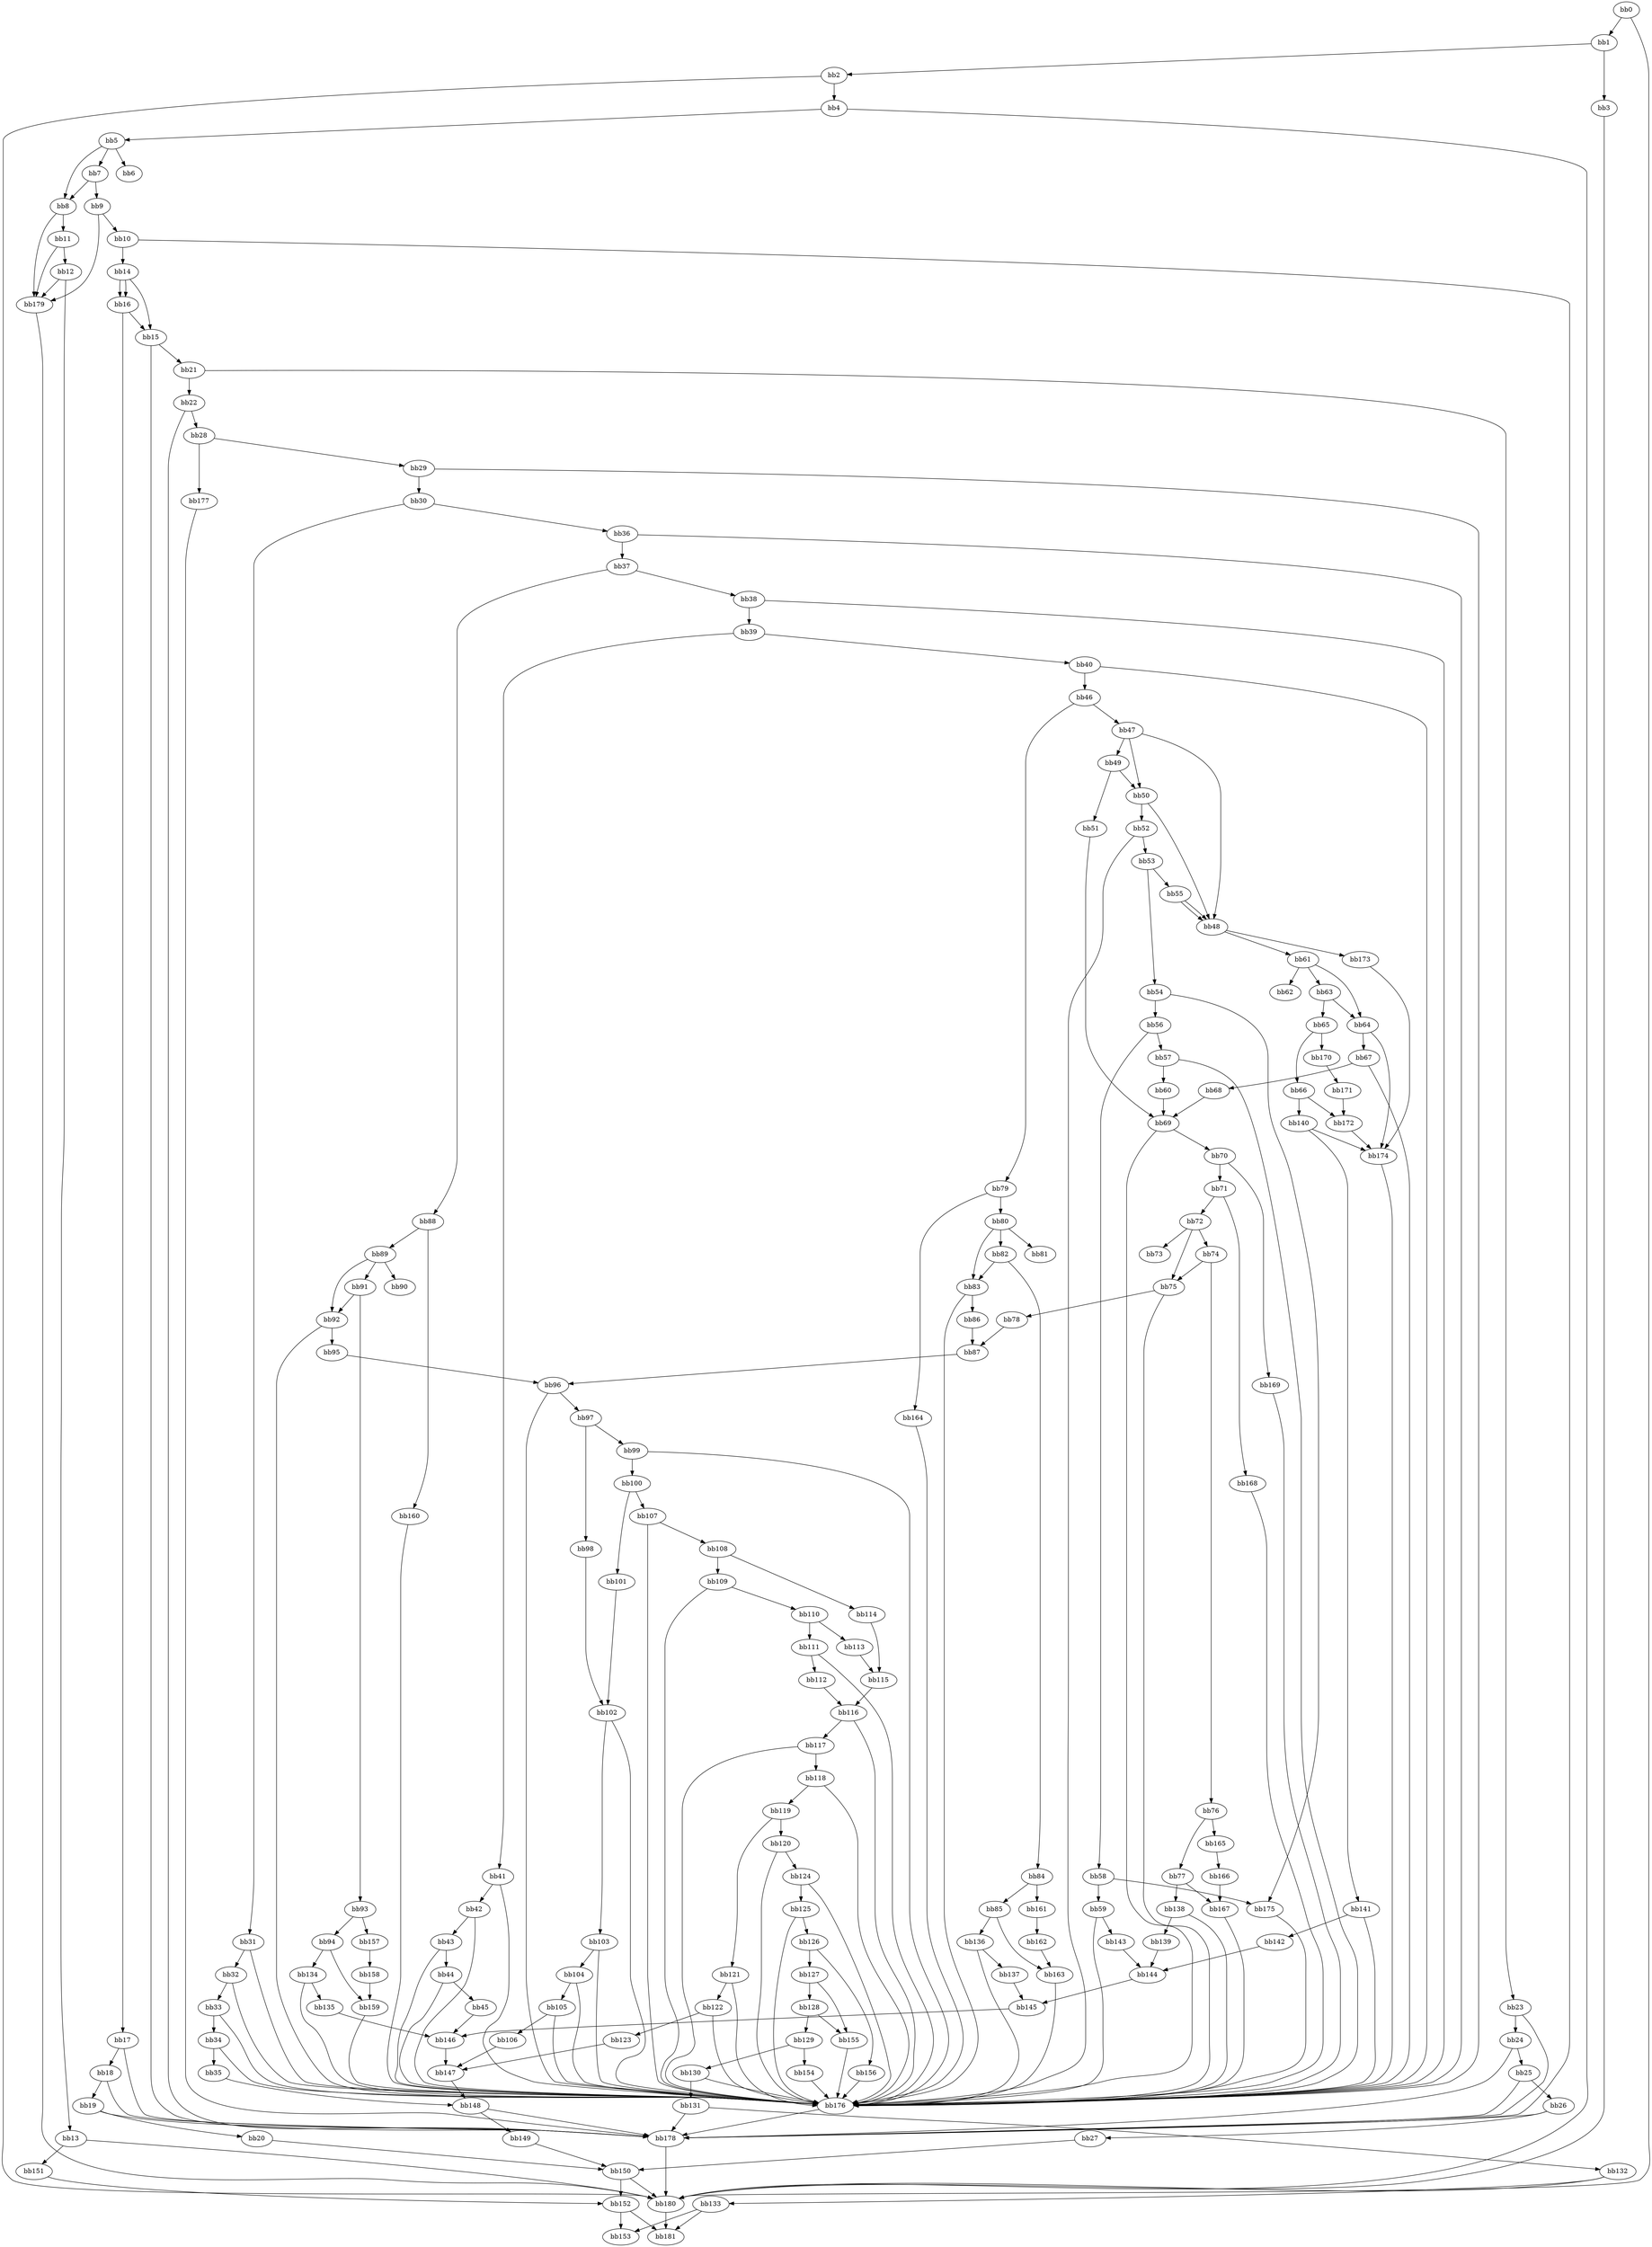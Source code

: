 digraph {
    0 [ label = "bb0\l" ]
    1 [ label = "bb1\l" ]
    2 [ label = "bb2\l" ]
    3 [ label = "bb3\l" ]
    4 [ label = "bb4\l" ]
    5 [ label = "bb5\l" ]
    6 [ label = "bb6\l" ]
    7 [ label = "bb7\l" ]
    8 [ label = "bb8\l" ]
    9 [ label = "bb9\l" ]
    10 [ label = "bb10\l" ]
    11 [ label = "bb11\l" ]
    12 [ label = "bb12\l" ]
    13 [ label = "bb13\l" ]
    14 [ label = "bb14\l" ]
    15 [ label = "bb15\l" ]
    16 [ label = "bb16\l" ]
    17 [ label = "bb17\l" ]
    18 [ label = "bb18\l" ]
    19 [ label = "bb19\l" ]
    20 [ label = "bb20\l" ]
    21 [ label = "bb21\l" ]
    22 [ label = "bb22\l" ]
    23 [ label = "bb23\l" ]
    24 [ label = "bb24\l" ]
    25 [ label = "bb25\l" ]
    26 [ label = "bb26\l" ]
    27 [ label = "bb27\l" ]
    28 [ label = "bb28\l" ]
    29 [ label = "bb29\l" ]
    30 [ label = "bb30\l" ]
    31 [ label = "bb31\l" ]
    32 [ label = "bb32\l" ]
    33 [ label = "bb33\l" ]
    34 [ label = "bb34\l" ]
    35 [ label = "bb35\l" ]
    36 [ label = "bb36\l" ]
    37 [ label = "bb37\l" ]
    38 [ label = "bb38\l" ]
    39 [ label = "bb39\l" ]
    40 [ label = "bb40\l" ]
    41 [ label = "bb41\l" ]
    42 [ label = "bb42\l" ]
    43 [ label = "bb43\l" ]
    44 [ label = "bb44\l" ]
    45 [ label = "bb45\l" ]
    46 [ label = "bb46\l" ]
    47 [ label = "bb47\l" ]
    48 [ label = "bb48\l" ]
    49 [ label = "bb49\l" ]
    50 [ label = "bb50\l" ]
    51 [ label = "bb51\l" ]
    52 [ label = "bb52\l" ]
    53 [ label = "bb53\l" ]
    54 [ label = "bb54\l" ]
    55 [ label = "bb55\l" ]
    56 [ label = "bb56\l" ]
    57 [ label = "bb57\l" ]
    58 [ label = "bb58\l" ]
    59 [ label = "bb59\l" ]
    60 [ label = "bb60\l" ]
    61 [ label = "bb61\l" ]
    62 [ label = "bb62\l" ]
    63 [ label = "bb63\l" ]
    64 [ label = "bb64\l" ]
    65 [ label = "bb65\l" ]
    66 [ label = "bb66\l" ]
    67 [ label = "bb67\l" ]
    68 [ label = "bb68\l" ]
    69 [ label = "bb69\l" ]
    70 [ label = "bb70\l" ]
    71 [ label = "bb71\l" ]
    72 [ label = "bb72\l" ]
    73 [ label = "bb73\l" ]
    74 [ label = "bb74\l" ]
    75 [ label = "bb75\l" ]
    76 [ label = "bb76\l" ]
    77 [ label = "bb77\l" ]
    78 [ label = "bb78\l" ]
    79 [ label = "bb79\l" ]
    80 [ label = "bb80\l" ]
    81 [ label = "bb81\l" ]
    82 [ label = "bb82\l" ]
    83 [ label = "bb83\l" ]
    84 [ label = "bb84\l" ]
    85 [ label = "bb85\l" ]
    86 [ label = "bb86\l" ]
    87 [ label = "bb87\l" ]
    88 [ label = "bb88\l" ]
    89 [ label = "bb89\l" ]
    90 [ label = "bb90\l" ]
    91 [ label = "bb91\l" ]
    92 [ label = "bb92\l" ]
    93 [ label = "bb93\l" ]
    94 [ label = "bb94\l" ]
    95 [ label = "bb95\l" ]
    96 [ label = "bb96\l" ]
    97 [ label = "bb97\l" ]
    98 [ label = "bb98\l" ]
    99 [ label = "bb99\l" ]
    100 [ label = "bb100\l" ]
    101 [ label = "bb101\l" ]
    102 [ label = "bb102\l" ]
    103 [ label = "bb103\l" ]
    104 [ label = "bb104\l" ]
    105 [ label = "bb105\l" ]
    106 [ label = "bb106\l" ]
    107 [ label = "bb107\l" ]
    108 [ label = "bb108\l" ]
    109 [ label = "bb109\l" ]
    110 [ label = "bb110\l" ]
    111 [ label = "bb111\l" ]
    112 [ label = "bb112\l" ]
    113 [ label = "bb113\l" ]
    114 [ label = "bb114\l" ]
    115 [ label = "bb115\l" ]
    116 [ label = "bb116\l" ]
    117 [ label = "bb117\l" ]
    118 [ label = "bb118\l" ]
    119 [ label = "bb119\l" ]
    120 [ label = "bb120\l" ]
    121 [ label = "bb121\l" ]
    122 [ label = "bb122\l" ]
    123 [ label = "bb123\l" ]
    124 [ label = "bb124\l" ]
    125 [ label = "bb125\l" ]
    126 [ label = "bb126\l" ]
    127 [ label = "bb127\l" ]
    128 [ label = "bb128\l" ]
    129 [ label = "bb129\l" ]
    130 [ label = "bb130\l" ]
    131 [ label = "bb131\l" ]
    132 [ label = "bb132\l" ]
    133 [ label = "bb133\l" ]
    134 [ label = "bb134\l" ]
    135 [ label = "bb135\l" ]
    136 [ label = "bb136\l" ]
    137 [ label = "bb137\l" ]
    138 [ label = "bb138\l" ]
    139 [ label = "bb139\l" ]
    140 [ label = "bb140\l" ]
    141 [ label = "bb141\l" ]
    142 [ label = "bb142\l" ]
    143 [ label = "bb143\l" ]
    144 [ label = "bb144\l" ]
    145 [ label = "bb145\l" ]
    146 [ label = "bb146\l" ]
    147 [ label = "bb147\l" ]
    148 [ label = "bb148\l" ]
    149 [ label = "bb149\l" ]
    150 [ label = "bb150\l" ]
    151 [ label = "bb151\l" ]
    152 [ label = "bb152\l" ]
    153 [ label = "bb153\l" ]
    154 [ label = "bb154\l" ]
    155 [ label = "bb155\l" ]
    156 [ label = "bb156\l" ]
    157 [ label = "bb157\l" ]
    158 [ label = "bb158\l" ]
    159 [ label = "bb159\l" ]
    160 [ label = "bb160\l" ]
    161 [ label = "bb161\l" ]
    162 [ label = "bb162\l" ]
    163 [ label = "bb163\l" ]
    164 [ label = "bb164\l" ]
    165 [ label = "bb165\l" ]
    166 [ label = "bb166\l" ]
    167 [ label = "bb167\l" ]
    168 [ label = "bb168\l" ]
    169 [ label = "bb169\l" ]
    170 [ label = "bb170\l" ]
    171 [ label = "bb171\l" ]
    172 [ label = "bb172\l" ]
    173 [ label = "bb173\l" ]
    174 [ label = "bb174\l" ]
    175 [ label = "bb175\l" ]
    176 [ label = "bb176\l" ]
    177 [ label = "bb177\l" ]
    178 [ label = "bb178\l" ]
    179 [ label = "bb179\l" ]
    180 [ label = "bb180\l" ]
    181 [ label = "bb181\l" ]
    0 -> 1 [ ]
    0 -> 180 [ ]
    1 -> 2 [ ]
    1 -> 3 [ ]
    2 -> 4 [ ]
    2 -> 180 [ ]
    3 -> 180 [ ]
    4 -> 5 [ ]
    4 -> 180 [ ]
    5 -> 6 [ ]
    5 -> 7 [ ]
    5 -> 8 [ ]
    7 -> 8 [ ]
    7 -> 9 [ ]
    8 -> 11 [ ]
    8 -> 179 [ ]
    9 -> 10 [ ]
    9 -> 179 [ ]
    10 -> 14 [ ]
    10 -> 178 [ ]
    11 -> 12 [ ]
    11 -> 179 [ ]
    12 -> 13 [ ]
    12 -> 179 [ ]
    13 -> 151 [ ]
    13 -> 180 [ ]
    14 -> 15 [ ]
    14 -> 16 [ ]
    14 -> 16 [ ]
    15 -> 21 [ ]
    15 -> 178 [ ]
    16 -> 15 [ ]
    16 -> 17 [ ]
    17 -> 18 [ ]
    17 -> 178 [ ]
    18 -> 19 [ ]
    18 -> 178 [ ]
    19 -> 20 [ ]
    19 -> 178 [ ]
    20 -> 150 [ ]
    21 -> 22 [ ]
    21 -> 23 [ ]
    22 -> 28 [ ]
    22 -> 178 [ ]
    23 -> 24 [ ]
    23 -> 178 [ ]
    24 -> 25 [ ]
    24 -> 178 [ ]
    25 -> 26 [ ]
    25 -> 178 [ ]
    26 -> 27 [ ]
    26 -> 178 [ ]
    27 -> 150 [ ]
    28 -> 29 [ ]
    28 -> 177 [ ]
    29 -> 30 [ ]
    29 -> 176 [ ]
    30 -> 31 [ ]
    30 -> 36 [ ]
    31 -> 32 [ ]
    31 -> 176 [ ]
    32 -> 33 [ ]
    32 -> 176 [ ]
    33 -> 34 [ ]
    33 -> 176 [ ]
    34 -> 35 [ ]
    34 -> 176 [ ]
    35 -> 148 [ ]
    36 -> 37 [ ]
    36 -> 176 [ ]
    37 -> 38 [ ]
    37 -> 88 [ ]
    38 -> 39 [ ]
    38 -> 176 [ ]
    39 -> 40 [ ]
    39 -> 41 [ ]
    40 -> 46 [ ]
    40 -> 176 [ ]
    41 -> 42 [ ]
    41 -> 176 [ ]
    42 -> 43 [ ]
    42 -> 176 [ ]
    43 -> 44 [ ]
    43 -> 176 [ ]
    44 -> 45 [ ]
    44 -> 176 [ ]
    45 -> 146 [ ]
    46 -> 47 [ ]
    46 -> 79 [ ]
    47 -> 48 [ ]
    47 -> 49 [ ]
    47 -> 50 [ ]
    48 -> 61 [ ]
    48 -> 173 [ ]
    49 -> 50 [ ]
    49 -> 51 [ ]
    50 -> 48 [ ]
    50 -> 52 [ ]
    51 -> 69 [ ]
    52 -> 53 [ ]
    52 -> 176 [ ]
    53 -> 54 [ ]
    53 -> 55 [ ]
    54 -> 56 [ ]
    54 -> 175 [ ]
    55 -> 48 [ ]
    55 -> 48 [ ]
    56 -> 57 [ ]
    56 -> 58 [ ]
    57 -> 60 [ ]
    57 -> 176 [ ]
    58 -> 59 [ ]
    58 -> 175 [ ]
    59 -> 143 [ ]
    59 -> 176 [ ]
    60 -> 69 [ ]
    61 -> 62 [ ]
    61 -> 63 [ ]
    61 -> 64 [ ]
    63 -> 64 [ ]
    63 -> 65 [ ]
    64 -> 67 [ ]
    64 -> 174 [ ]
    65 -> 66 [ ]
    65 -> 170 [ ]
    66 -> 140 [ ]
    66 -> 172 [ ]
    67 -> 68 [ ]
    67 -> 176 [ ]
    68 -> 69 [ ]
    69 -> 70 [ ]
    69 -> 176 [ ]
    70 -> 71 [ ]
    70 -> 169 [ ]
    71 -> 72 [ ]
    71 -> 168 [ ]
    72 -> 73 [ ]
    72 -> 74 [ ]
    72 -> 75 [ ]
    74 -> 75 [ ]
    74 -> 76 [ ]
    75 -> 78 [ ]
    75 -> 176 [ ]
    76 -> 77 [ ]
    76 -> 165 [ ]
    77 -> 138 [ ]
    77 -> 167 [ ]
    78 -> 87 [ ]
    79 -> 80 [ ]
    79 -> 164 [ ]
    80 -> 81 [ ]
    80 -> 82 [ ]
    80 -> 83 [ ]
    82 -> 83 [ ]
    82 -> 84 [ ]
    83 -> 86 [ ]
    83 -> 176 [ ]
    84 -> 85 [ ]
    84 -> 161 [ ]
    85 -> 136 [ ]
    85 -> 163 [ ]
    86 -> 87 [ ]
    87 -> 96 [ ]
    88 -> 89 [ ]
    88 -> 160 [ ]
    89 -> 90 [ ]
    89 -> 91 [ ]
    89 -> 92 [ ]
    91 -> 92 [ ]
    91 -> 93 [ ]
    92 -> 95 [ ]
    92 -> 176 [ ]
    93 -> 94 [ ]
    93 -> 157 [ ]
    94 -> 134 [ ]
    94 -> 159 [ ]
    95 -> 96 [ ]
    96 -> 97 [ ]
    96 -> 176 [ ]
    97 -> 98 [ ]
    97 -> 99 [ ]
    98 -> 102 [ ]
    99 -> 100 [ ]
    99 -> 176 [ ]
    100 -> 101 [ ]
    100 -> 107 [ ]
    101 -> 102 [ ]
    102 -> 103 [ ]
    102 -> 176 [ ]
    103 -> 104 [ ]
    103 -> 176 [ ]
    104 -> 105 [ ]
    104 -> 176 [ ]
    105 -> 106 [ ]
    105 -> 176 [ ]
    106 -> 147 [ ]
    107 -> 108 [ ]
    107 -> 176 [ ]
    108 -> 109 [ ]
    108 -> 114 [ ]
    109 -> 110 [ ]
    109 -> 176 [ ]
    110 -> 111 [ ]
    110 -> 113 [ ]
    111 -> 112 [ ]
    111 -> 176 [ ]
    112 -> 116 [ ]
    113 -> 115 [ ]
    114 -> 115 [ ]
    115 -> 116 [ ]
    116 -> 117 [ ]
    116 -> 176 [ ]
    117 -> 118 [ ]
    117 -> 176 [ ]
    118 -> 119 [ ]
    118 -> 176 [ ]
    119 -> 120 [ ]
    119 -> 121 [ ]
    120 -> 124 [ ]
    120 -> 176 [ ]
    121 -> 122 [ ]
    121 -> 176 [ ]
    122 -> 123 [ ]
    122 -> 176 [ ]
    123 -> 147 [ ]
    124 -> 125 [ ]
    124 -> 176 [ ]
    125 -> 126 [ ]
    125 -> 176 [ ]
    126 -> 127 [ ]
    126 -> 156 [ ]
    127 -> 128 [ ]
    127 -> 155 [ ]
    128 -> 129 [ ]
    128 -> 155 [ ]
    129 -> 130 [ ]
    129 -> 154 [ ]
    130 -> 131 [ ]
    130 -> 176 [ ]
    131 -> 132 [ ]
    131 -> 178 [ ]
    132 -> 133 [ ]
    132 -> 180 [ ]
    133 -> 153 [ ]
    133 -> 181 [ ]
    134 -> 135 [ ]
    134 -> 176 [ ]
    135 -> 146 [ ]
    136 -> 137 [ ]
    136 -> 176 [ ]
    137 -> 145 [ ]
    138 -> 139 [ ]
    138 -> 176 [ ]
    139 -> 144 [ ]
    140 -> 141 [ ]
    140 -> 174 [ ]
    141 -> 142 [ ]
    141 -> 176 [ ]
    142 -> 144 [ ]
    143 -> 144 [ ]
    144 -> 145 [ ]
    145 -> 146 [ ]
    146 -> 147 [ ]
    147 -> 148 [ ]
    148 -> 149 [ ]
    148 -> 178 [ ]
    149 -> 150 [ ]
    150 -> 152 [ ]
    150 -> 180 [ ]
    151 -> 152 [ ]
    152 -> 153 [ ]
    152 -> 181 [ ]
    154 -> 176 [ ]
    155 -> 176 [ ]
    156 -> 176 [ ]
    157 -> 158 [ ]
    158 -> 159 [ ]
    159 -> 176 [ ]
    160 -> 176 [ ]
    161 -> 162 [ ]
    162 -> 163 [ ]
    163 -> 176 [ ]
    164 -> 176 [ ]
    165 -> 166 [ ]
    166 -> 167 [ ]
    167 -> 176 [ ]
    168 -> 176 [ ]
    169 -> 176 [ ]
    170 -> 171 [ ]
    171 -> 172 [ ]
    172 -> 174 [ ]
    173 -> 174 [ ]
    174 -> 176 [ ]
    175 -> 176 [ ]
    176 -> 178 [ ]
    177 -> 178 [ ]
    178 -> 180 [ ]
    179 -> 180 [ ]
    180 -> 181 [ ]
}

